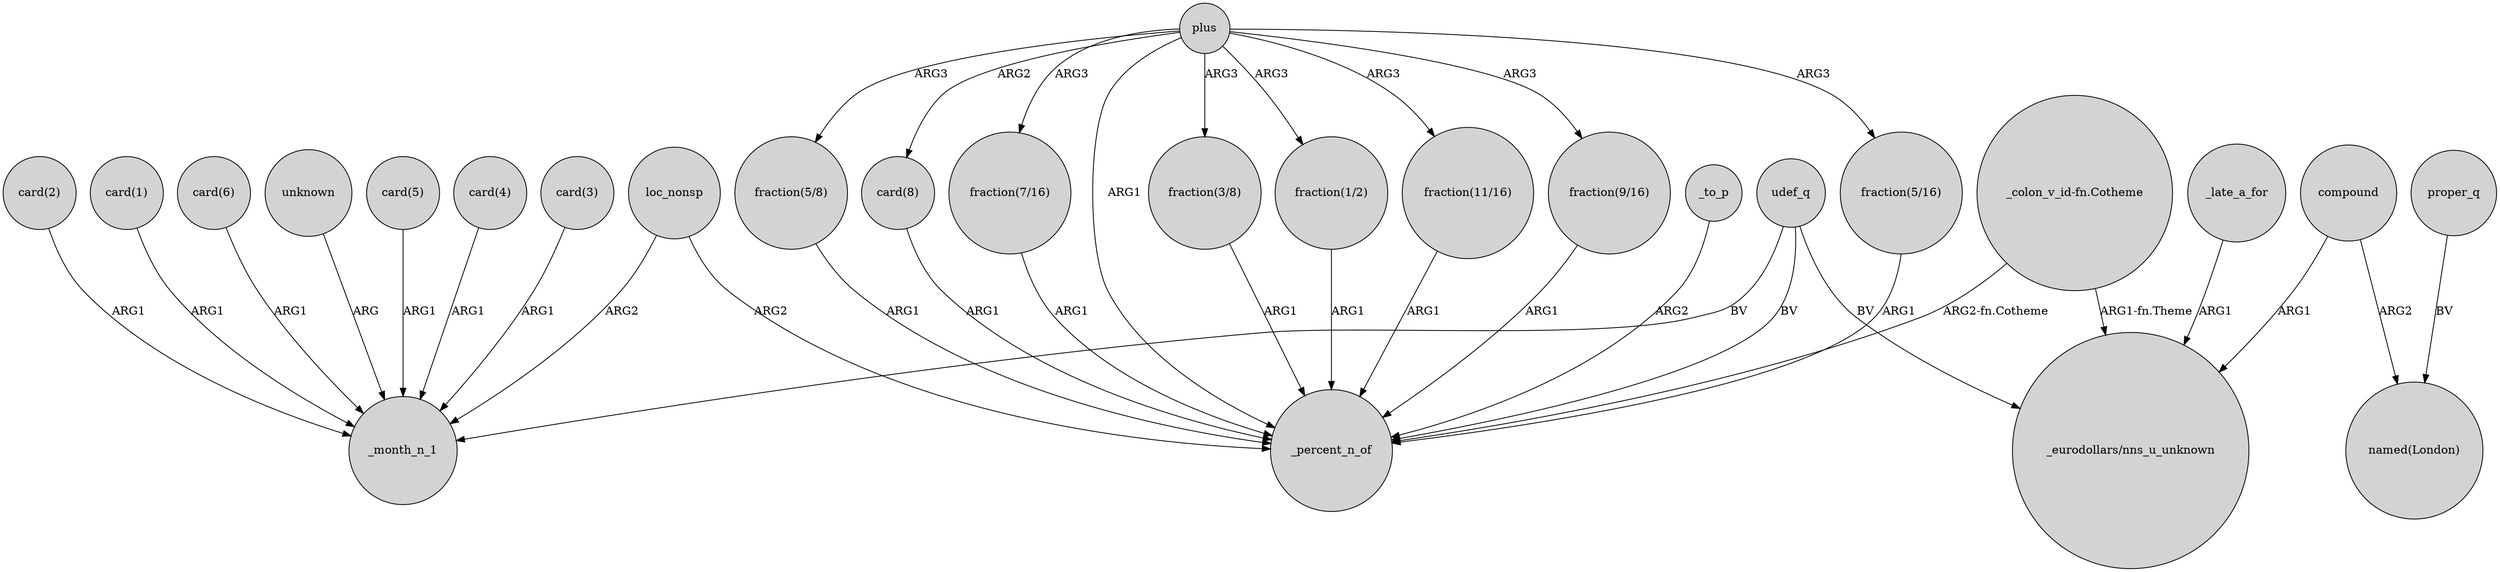 digraph {
	node [shape=circle style=filled]
	udef_q -> _month_n_1 [label=BV]
	plus -> "fraction(5/16)" [label=ARG3]
	"card(5)" -> _month_n_1 [label=ARG1]
	plus -> "fraction(5/8)" [label=ARG3]
	plus -> "card(8)" [label=ARG2]
	compound -> "named(London)" [label=ARG2]
	"fraction(7/16)" -> _percent_n_of [label=ARG1]
	"card(4)" -> _month_n_1 [label=ARG1]
	_late_a_for -> "_eurodollars/nns_u_unknown" [label=ARG1]
	"card(3)" -> _month_n_1 [label=ARG1]
	_to_p -> _percent_n_of [label=ARG2]
	"fraction(3/8)" -> _percent_n_of [label=ARG1]
	"fraction(5/16)" -> _percent_n_of [label=ARG1]
	"card(8)" -> _percent_n_of [label=ARG1]
	"card(2)" -> _month_n_1 [label=ARG1]
	loc_nonsp -> _month_n_1 [label=ARG2]
	plus -> _percent_n_of [label=ARG1]
	udef_q -> "_eurodollars/nns_u_unknown" [label=BV]
	plus -> "fraction(7/16)" [label=ARG3]
	"card(1)" -> _month_n_1 [label=ARG1]
	"fraction(1/2)" -> _percent_n_of [label=ARG1]
	"_colon_v_id-fn.Cotheme" -> "_eurodollars/nns_u_unknown" [label="ARG1-fn.Theme"]
	udef_q -> _percent_n_of [label=BV]
	plus -> "fraction(11/16)" [label=ARG3]
	"fraction(9/16)" -> _percent_n_of [label=ARG1]
	plus -> "fraction(3/8)" [label=ARG3]
	"fraction(11/16)" -> _percent_n_of [label=ARG1]
	proper_q -> "named(London)" [label=BV]
	"_colon_v_id-fn.Cotheme" -> _percent_n_of [label="ARG2-fn.Cotheme"]
	"fraction(5/8)" -> _percent_n_of [label=ARG1]
	plus -> "fraction(9/16)" [label=ARG3]
	"card(6)" -> _month_n_1 [label=ARG1]
	plus -> "fraction(1/2)" [label=ARG3]
	compound -> "_eurodollars/nns_u_unknown" [label=ARG1]
	unknown -> _month_n_1 [label=ARG]
	loc_nonsp -> _percent_n_of [label=ARG2]
}
